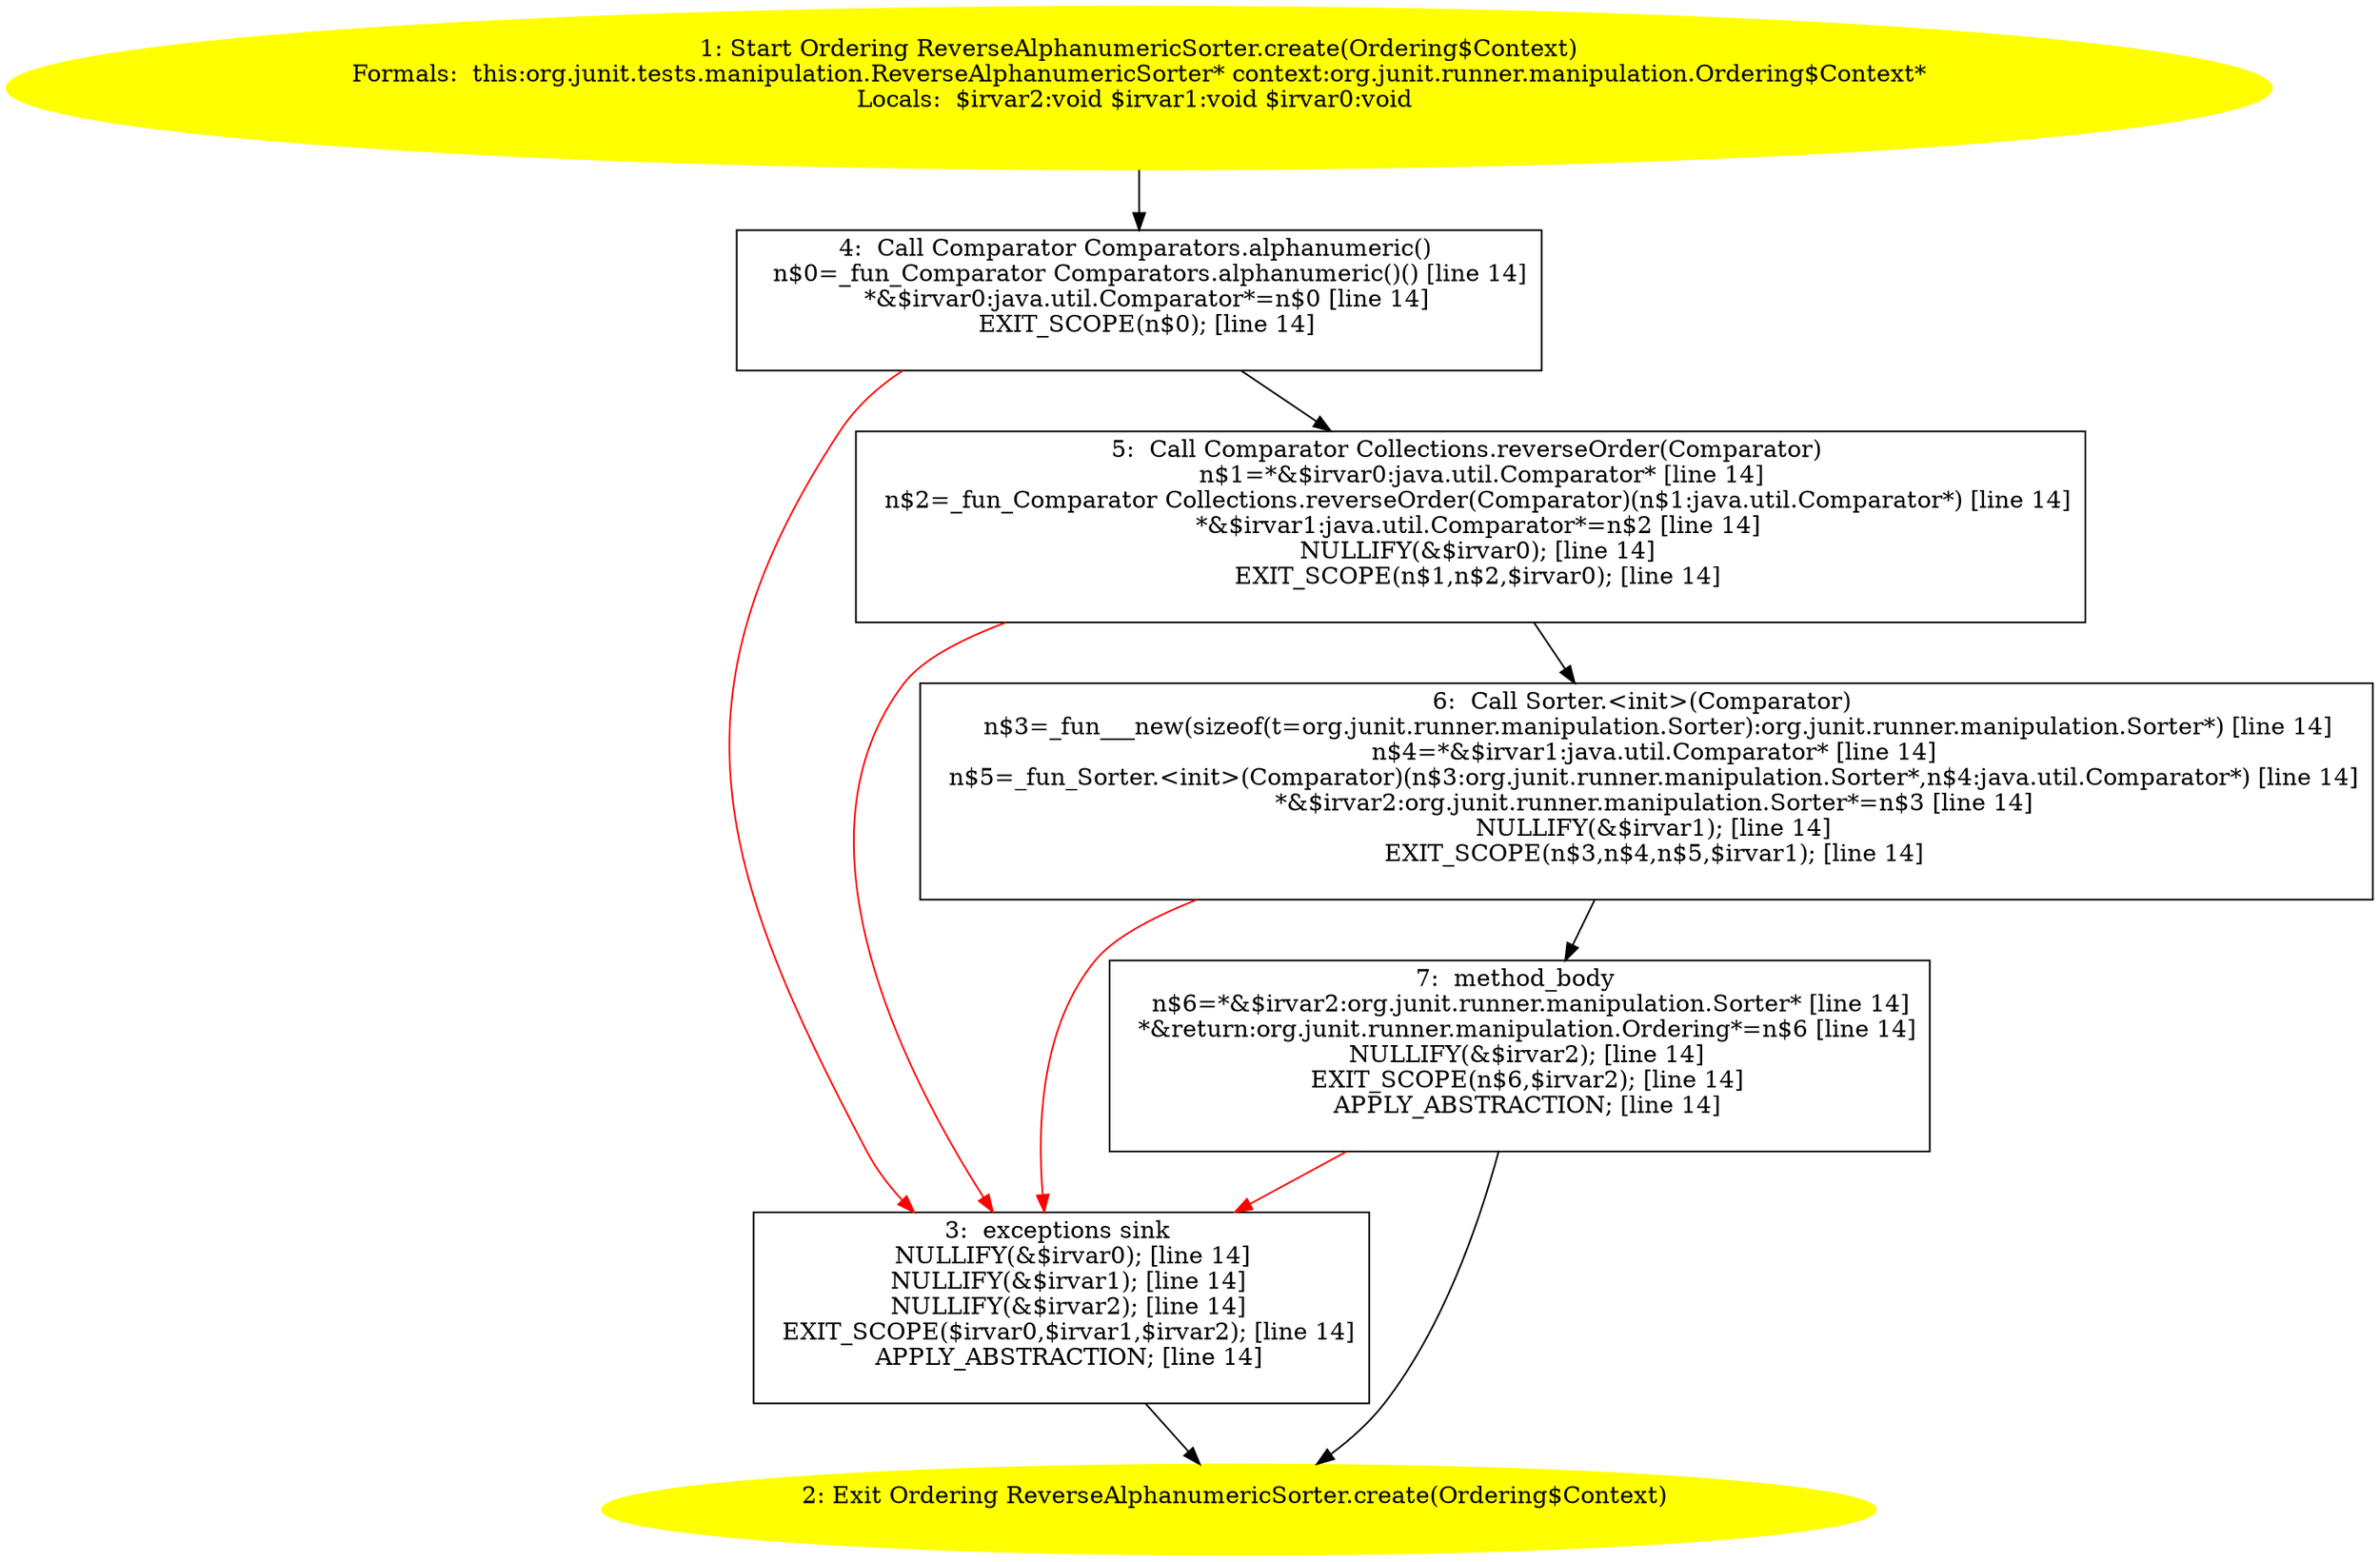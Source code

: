/* @generated */
digraph cfg {
"org.junit.tests.manipulation.ReverseAlphanumericSorter.create(org.junit.runner.manipulation.Ordering.70929f852d4e7f374aace5cc4d8554e7_1" [label="1: Start Ordering ReverseAlphanumericSorter.create(Ordering$Context)\nFormals:  this:org.junit.tests.manipulation.ReverseAlphanumericSorter* context:org.junit.runner.manipulation.Ordering$Context*\nLocals:  $irvar2:void $irvar1:void $irvar0:void \n  " color=yellow style=filled]
	

	 "org.junit.tests.manipulation.ReverseAlphanumericSorter.create(org.junit.runner.manipulation.Ordering.70929f852d4e7f374aace5cc4d8554e7_1" -> "org.junit.tests.manipulation.ReverseAlphanumericSorter.create(org.junit.runner.manipulation.Ordering.70929f852d4e7f374aace5cc4d8554e7_4" ;
"org.junit.tests.manipulation.ReverseAlphanumericSorter.create(org.junit.runner.manipulation.Ordering.70929f852d4e7f374aace5cc4d8554e7_2" [label="2: Exit Ordering ReverseAlphanumericSorter.create(Ordering$Context) \n  " color=yellow style=filled]
	

"org.junit.tests.manipulation.ReverseAlphanumericSorter.create(org.junit.runner.manipulation.Ordering.70929f852d4e7f374aace5cc4d8554e7_3" [label="3:  exceptions sink \n   NULLIFY(&$irvar0); [line 14]\n  NULLIFY(&$irvar1); [line 14]\n  NULLIFY(&$irvar2); [line 14]\n  EXIT_SCOPE($irvar0,$irvar1,$irvar2); [line 14]\n  APPLY_ABSTRACTION; [line 14]\n " shape="box"]
	

	 "org.junit.tests.manipulation.ReverseAlphanumericSorter.create(org.junit.runner.manipulation.Ordering.70929f852d4e7f374aace5cc4d8554e7_3" -> "org.junit.tests.manipulation.ReverseAlphanumericSorter.create(org.junit.runner.manipulation.Ordering.70929f852d4e7f374aace5cc4d8554e7_2" ;
"org.junit.tests.manipulation.ReverseAlphanumericSorter.create(org.junit.runner.manipulation.Ordering.70929f852d4e7f374aace5cc4d8554e7_4" [label="4:  Call Comparator Comparators.alphanumeric() \n   n$0=_fun_Comparator Comparators.alphanumeric()() [line 14]\n  *&$irvar0:java.util.Comparator*=n$0 [line 14]\n  EXIT_SCOPE(n$0); [line 14]\n " shape="box"]
	

	 "org.junit.tests.manipulation.ReverseAlphanumericSorter.create(org.junit.runner.manipulation.Ordering.70929f852d4e7f374aace5cc4d8554e7_4" -> "org.junit.tests.manipulation.ReverseAlphanumericSorter.create(org.junit.runner.manipulation.Ordering.70929f852d4e7f374aace5cc4d8554e7_5" ;
	 "org.junit.tests.manipulation.ReverseAlphanumericSorter.create(org.junit.runner.manipulation.Ordering.70929f852d4e7f374aace5cc4d8554e7_4" -> "org.junit.tests.manipulation.ReverseAlphanumericSorter.create(org.junit.runner.manipulation.Ordering.70929f852d4e7f374aace5cc4d8554e7_3" [color="red" ];
"org.junit.tests.manipulation.ReverseAlphanumericSorter.create(org.junit.runner.manipulation.Ordering.70929f852d4e7f374aace5cc4d8554e7_5" [label="5:  Call Comparator Collections.reverseOrder(Comparator) \n   n$1=*&$irvar0:java.util.Comparator* [line 14]\n  n$2=_fun_Comparator Collections.reverseOrder(Comparator)(n$1:java.util.Comparator*) [line 14]\n  *&$irvar1:java.util.Comparator*=n$2 [line 14]\n  NULLIFY(&$irvar0); [line 14]\n  EXIT_SCOPE(n$1,n$2,$irvar0); [line 14]\n " shape="box"]
	

	 "org.junit.tests.manipulation.ReverseAlphanumericSorter.create(org.junit.runner.manipulation.Ordering.70929f852d4e7f374aace5cc4d8554e7_5" -> "org.junit.tests.manipulation.ReverseAlphanumericSorter.create(org.junit.runner.manipulation.Ordering.70929f852d4e7f374aace5cc4d8554e7_6" ;
	 "org.junit.tests.manipulation.ReverseAlphanumericSorter.create(org.junit.runner.manipulation.Ordering.70929f852d4e7f374aace5cc4d8554e7_5" -> "org.junit.tests.manipulation.ReverseAlphanumericSorter.create(org.junit.runner.manipulation.Ordering.70929f852d4e7f374aace5cc4d8554e7_3" [color="red" ];
"org.junit.tests.manipulation.ReverseAlphanumericSorter.create(org.junit.runner.manipulation.Ordering.70929f852d4e7f374aace5cc4d8554e7_6" [label="6:  Call Sorter.<init>(Comparator) \n   n$3=_fun___new(sizeof(t=org.junit.runner.manipulation.Sorter):org.junit.runner.manipulation.Sorter*) [line 14]\n  n$4=*&$irvar1:java.util.Comparator* [line 14]\n  n$5=_fun_Sorter.<init>(Comparator)(n$3:org.junit.runner.manipulation.Sorter*,n$4:java.util.Comparator*) [line 14]\n  *&$irvar2:org.junit.runner.manipulation.Sorter*=n$3 [line 14]\n  NULLIFY(&$irvar1); [line 14]\n  EXIT_SCOPE(n$3,n$4,n$5,$irvar1); [line 14]\n " shape="box"]
	

	 "org.junit.tests.manipulation.ReverseAlphanumericSorter.create(org.junit.runner.manipulation.Ordering.70929f852d4e7f374aace5cc4d8554e7_6" -> "org.junit.tests.manipulation.ReverseAlphanumericSorter.create(org.junit.runner.manipulation.Ordering.70929f852d4e7f374aace5cc4d8554e7_7" ;
	 "org.junit.tests.manipulation.ReverseAlphanumericSorter.create(org.junit.runner.manipulation.Ordering.70929f852d4e7f374aace5cc4d8554e7_6" -> "org.junit.tests.manipulation.ReverseAlphanumericSorter.create(org.junit.runner.manipulation.Ordering.70929f852d4e7f374aace5cc4d8554e7_3" [color="red" ];
"org.junit.tests.manipulation.ReverseAlphanumericSorter.create(org.junit.runner.manipulation.Ordering.70929f852d4e7f374aace5cc4d8554e7_7" [label="7:  method_body \n   n$6=*&$irvar2:org.junit.runner.manipulation.Sorter* [line 14]\n  *&return:org.junit.runner.manipulation.Ordering*=n$6 [line 14]\n  NULLIFY(&$irvar2); [line 14]\n  EXIT_SCOPE(n$6,$irvar2); [line 14]\n  APPLY_ABSTRACTION; [line 14]\n " shape="box"]
	

	 "org.junit.tests.manipulation.ReverseAlphanumericSorter.create(org.junit.runner.manipulation.Ordering.70929f852d4e7f374aace5cc4d8554e7_7" -> "org.junit.tests.manipulation.ReverseAlphanumericSorter.create(org.junit.runner.manipulation.Ordering.70929f852d4e7f374aace5cc4d8554e7_2" ;
	 "org.junit.tests.manipulation.ReverseAlphanumericSorter.create(org.junit.runner.manipulation.Ordering.70929f852d4e7f374aace5cc4d8554e7_7" -> "org.junit.tests.manipulation.ReverseAlphanumericSorter.create(org.junit.runner.manipulation.Ordering.70929f852d4e7f374aace5cc4d8554e7_3" [color="red" ];
}
